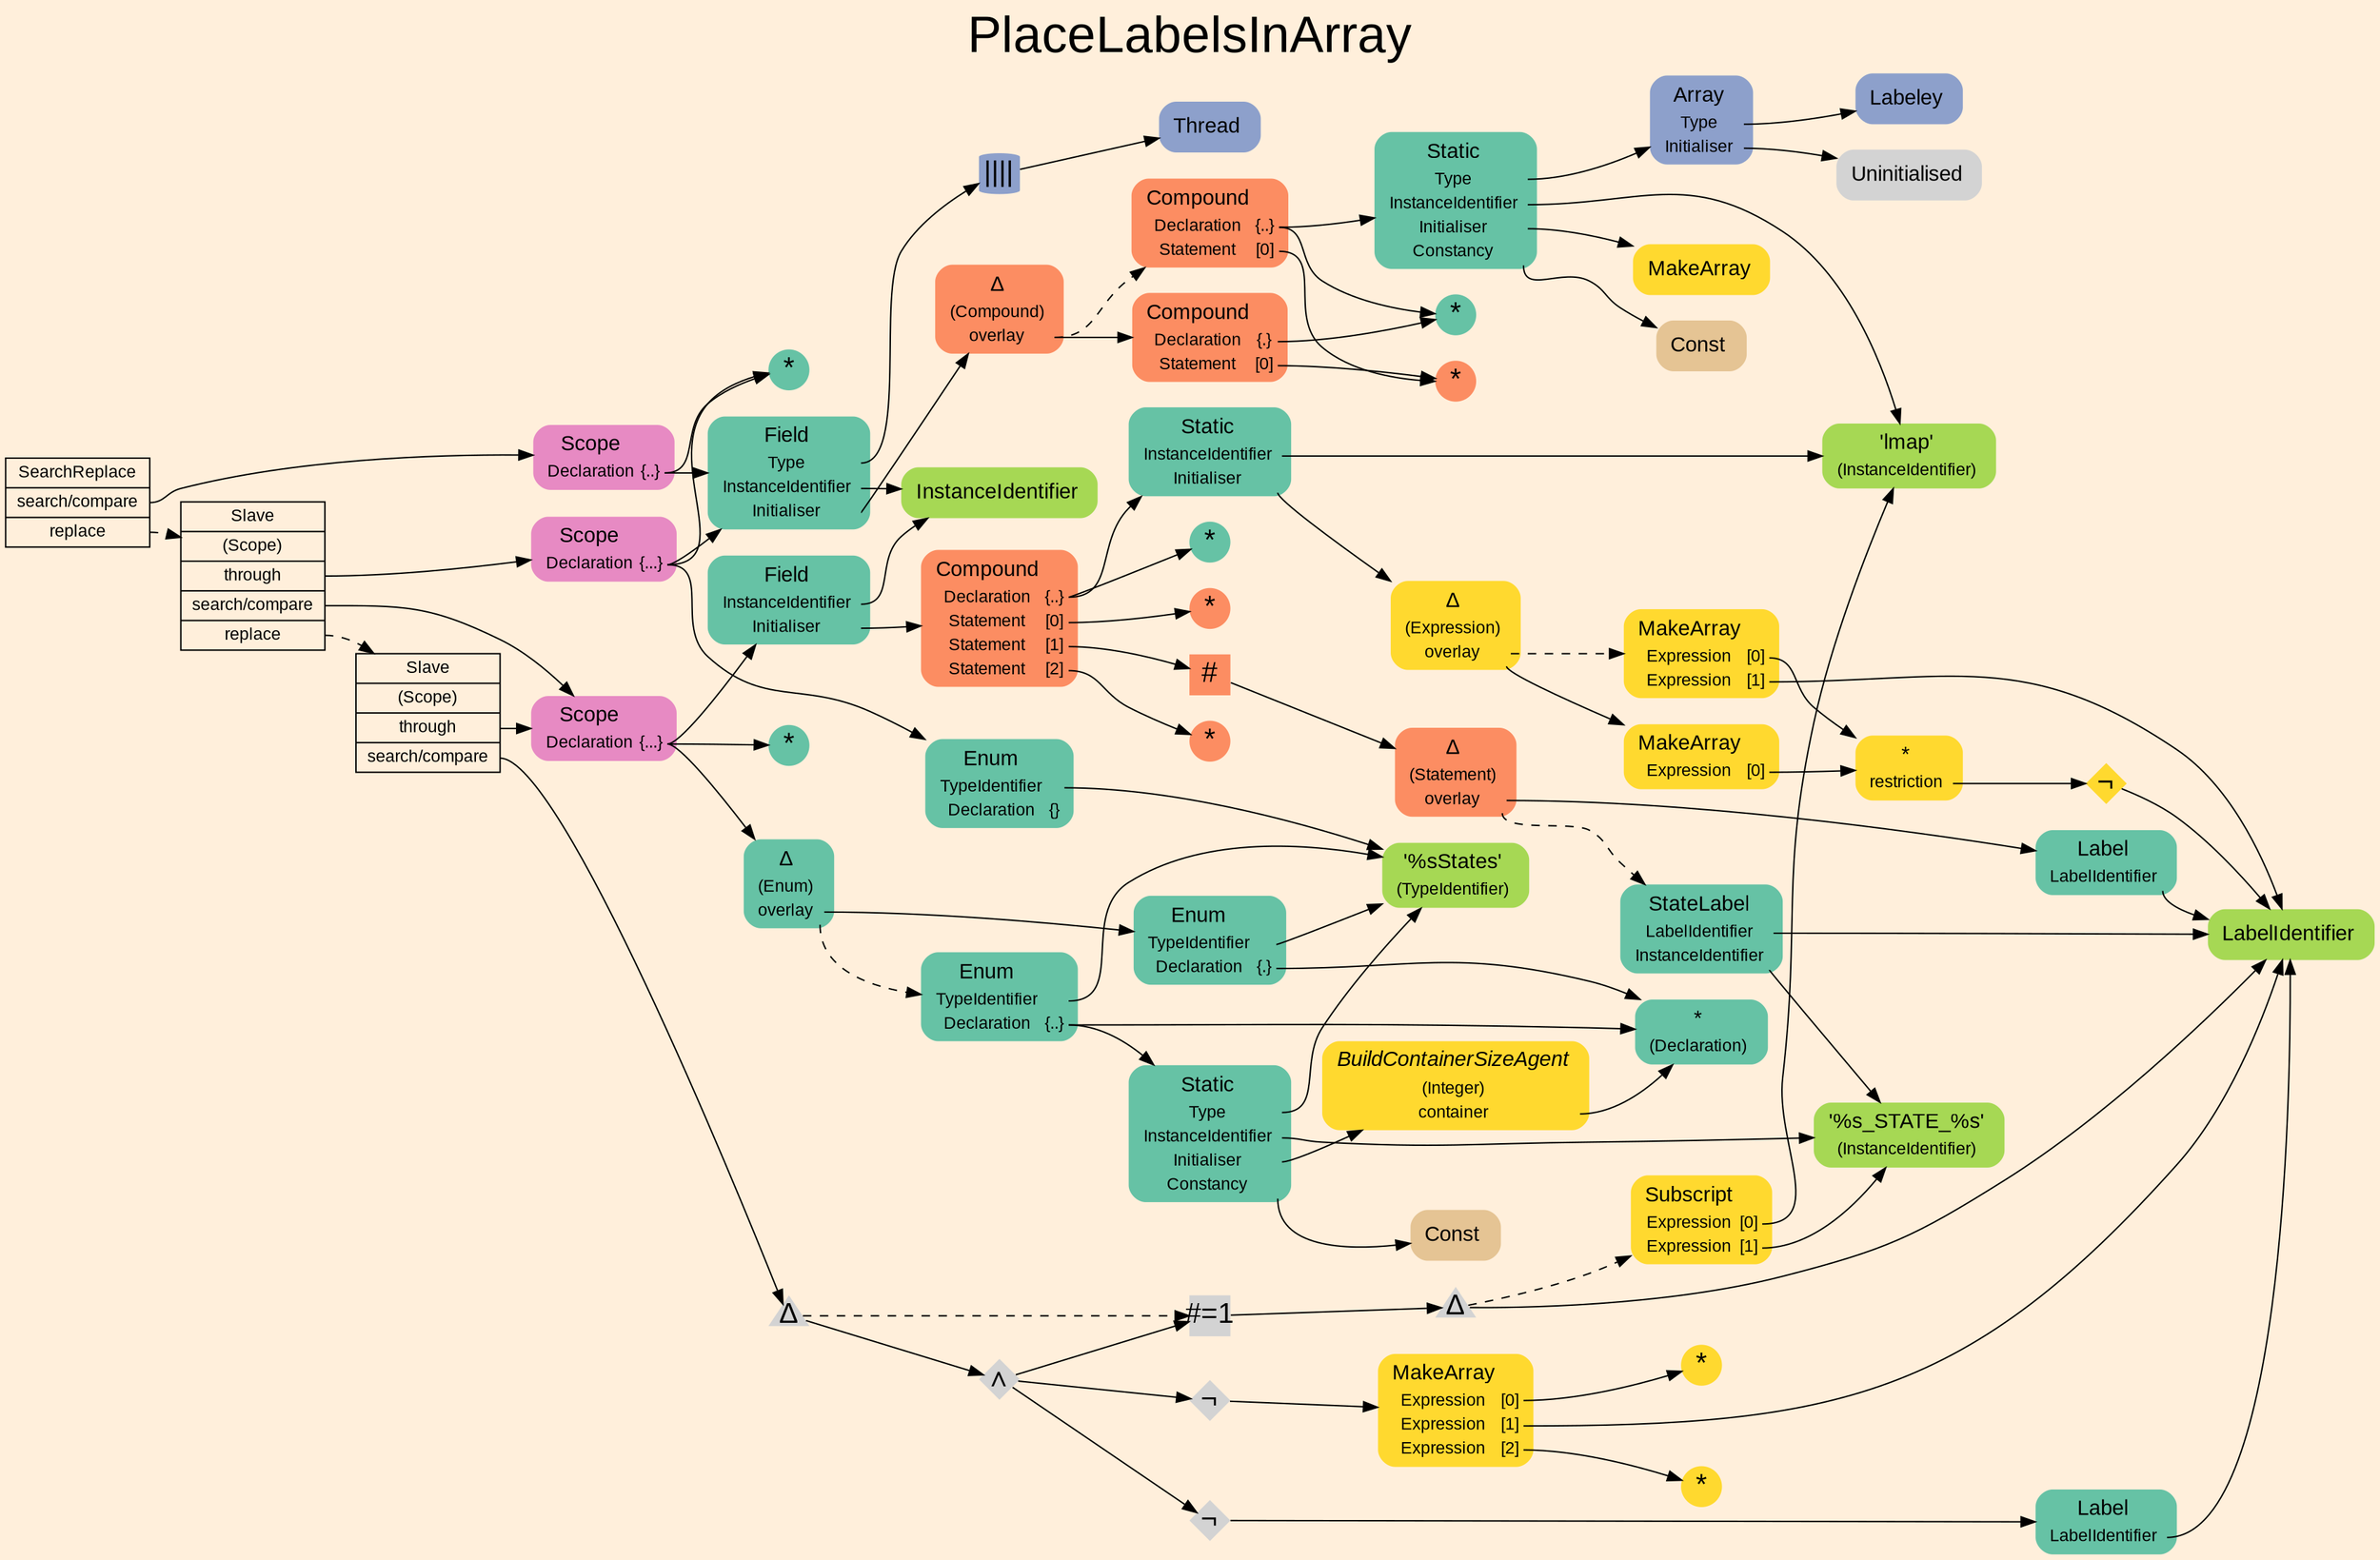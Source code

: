 digraph "PlaceLabelsInArray" {
label = "PlaceLabelsInArray"
labelloc = t
fontsize = "36"
graph [
    rankdir = "LR"
    ranksep = 0.3
    bgcolor = antiquewhite1
    color = black
    fontcolor = black
    fontname = "Arial"
];
node [
    fontname = "Arial"
];
edge [
    fontname = "Arial"
];

// -------------------- transformation figure --------------------
"CR#B-4-58" [
    // -------- block CR#B-4-58 ----------
    shape = "record"
    fillcolor = antiquewhite1
    label = "<fixed> SearchReplace | <port0> search/compare | <port1> replace"
    style = "filled"
    fontsize = "12"
    color = black
    fontcolor = black
];

"#B-2-1128" [
    // -------- block #B-2-1128 ----------
    shape = "plaintext"
    fillcolor = "/set28/4"
    label = <<TABLE BORDER="0" CELLBORDER="0" CELLSPACING="0">
     <TR><TD><FONT POINT-SIZE="15.0">Scope</FONT></TD><TD></TD></TR>
     <TR><TD>Declaration</TD><TD PORT="port0">{..}</TD></TR>
    </TABLE>>
    style = "rounded,filled"
    fontsize = "12"
];

"#B-2-1136" [
    // -------- block #B-2-1136 ----------
    shape = "circle"
    fillcolor = "/set28/1"
    label = <*>
    style = "filled"
    fontsize = "20"
    penwidth = 0.0
    fixedsize = true
    width = 0.4
    height = 0.4
];

"#B-2-1131" [
    // -------- block #B-2-1131 ----------
    shape = "plaintext"
    fillcolor = "/set28/1"
    label = <<TABLE BORDER="0" CELLBORDER="0" CELLSPACING="0">
     <TR><TD><FONT POINT-SIZE="15.0">Field</FONT></TD><TD></TD></TR>
     <TR><TD>Type</TD><TD PORT="port0"></TD></TR>
     <TR><TD>InstanceIdentifier</TD><TD PORT="port1"></TD></TR>
     <TR><TD>Initialiser</TD><TD PORT="port2"></TD></TR>
    </TABLE>>
    style = "rounded,filled"
    fontsize = "12"
];

"#B-2-1130" [
    // -------- block #B-2-1130 ----------
    shape = "cylinder"
    fillcolor = "/set28/3"
    label = <||||>
    style = "filled"
    fontsize = "20"
    penwidth = 0.0
    fixedsize = true
    width = 0.4
    height = 0.4
];

"#B-2-1134" [
    // -------- block #B-2-1134 ----------
    shape = "plaintext"
    fillcolor = "/set28/3"
    label = <<TABLE BORDER="0" CELLBORDER="0" CELLSPACING="0">
     <TR><TD><FONT POINT-SIZE="15.0">Thread</FONT></TD><TD></TD></TR>
    </TABLE>>
    style = "rounded,filled"
    fontsize = "12"
];

"#B-2-1133" [
    // -------- block #B-2-1133 ----------
    shape = "plaintext"
    fillcolor = "/set28/5"
    label = <<TABLE BORDER="0" CELLBORDER="0" CELLSPACING="0">
     <TR><TD><FONT POINT-SIZE="15.0">InstanceIdentifier</FONT></TD><TD></TD></TR>
    </TABLE>>
    style = "rounded,filled"
    fontsize = "12"
];

"#B-2-1202" [
    // -------- block #B-2-1202 ----------
    shape = "plaintext"
    fillcolor = "/set28/2"
    label = <<TABLE BORDER="0" CELLBORDER="0" CELLSPACING="0">
     <TR><TD><FONT POINT-SIZE="15.0">Δ</FONT></TD><TD></TD></TR>
     <TR><TD>(Compound)</TD><TD PORT="port0"></TD></TR>
     <TR><TD>overlay</TD><TD PORT="port1"></TD></TR>
    </TABLE>>
    style = "rounded,filled"
    fontsize = "12"
];

"#B-2-1199" [
    // -------- block #B-2-1199 ----------
    shape = "plaintext"
    fillcolor = "/set28/2"
    label = <<TABLE BORDER="0" CELLBORDER="0" CELLSPACING="0">
     <TR><TD><FONT POINT-SIZE="15.0">Compound</FONT></TD><TD></TD></TR>
     <TR><TD>Declaration</TD><TD PORT="port0">{.}</TD></TR>
     <TR><TD>Statement</TD><TD PORT="port1">[0]</TD></TR>
    </TABLE>>
    style = "rounded,filled"
    fontsize = "12"
];

"#B-2-1205" [
    // -------- block #B-2-1205 ----------
    shape = "circle"
    fillcolor = "/set28/1"
    label = <*>
    style = "filled"
    fontsize = "20"
    penwidth = 0.0
    fixedsize = true
    width = 0.4
    height = 0.4
];

"#B-2-1217" [
    // -------- block #B-2-1217 ----------
    shape = "circle"
    fillcolor = "/set28/2"
    label = <*>
    style = "filled"
    fontsize = "20"
    penwidth = 0.0
    fixedsize = true
    width = 0.4
    height = 0.4
];

"#B-2-1200" [
    // -------- block #B-2-1200 ----------
    shape = "plaintext"
    fillcolor = "/set28/2"
    label = <<TABLE BORDER="0" CELLBORDER="0" CELLSPACING="0">
     <TR><TD><FONT POINT-SIZE="15.0">Compound</FONT></TD><TD></TD></TR>
     <TR><TD>Declaration</TD><TD PORT="port0">{..}</TD></TR>
     <TR><TD>Statement</TD><TD PORT="port1">[0]</TD></TR>
    </TABLE>>
    style = "rounded,filled"
    fontsize = "12"
];

"#B-2-1186" [
    // -------- block #B-2-1186 ----------
    shape = "plaintext"
    fillcolor = "/set28/1"
    label = <<TABLE BORDER="0" CELLBORDER="0" CELLSPACING="0">
     <TR><TD><FONT POINT-SIZE="15.0">Static</FONT></TD><TD></TD></TR>
     <TR><TD>Type</TD><TD PORT="port0"></TD></TR>
     <TR><TD>InstanceIdentifier</TD><TD PORT="port1"></TD></TR>
     <TR><TD>Initialiser</TD><TD PORT="port2"></TD></TR>
     <TR><TD>Constancy</TD><TD PORT="port3"></TD></TR>
    </TABLE>>
    style = "rounded,filled"
    fontsize = "12"
];

"#B-2-1189" [
    // -------- block #B-2-1189 ----------
    shape = "plaintext"
    fillcolor = "/set28/3"
    label = <<TABLE BORDER="0" CELLBORDER="0" CELLSPACING="0">
     <TR><TD><FONT POINT-SIZE="15.0">Array</FONT></TD><TD></TD></TR>
     <TR><TD>Type</TD><TD PORT="port0"></TD></TR>
     <TR><TD>Initialiser</TD><TD PORT="port1"></TD></TR>
    </TABLE>>
    style = "rounded,filled"
    fontsize = "12"
];

"#B-2-1219" [
    // -------- block #B-2-1219 ----------
    shape = "plaintext"
    fillcolor = "/set28/3"
    label = <<TABLE BORDER="0" CELLBORDER="0" CELLSPACING="0">
     <TR><TD><FONT POINT-SIZE="15.0">Labeley</FONT></TD><TD></TD></TR>
    </TABLE>>
    style = "rounded,filled"
    fontsize = "12"
];

"#B-2-1220" [
    // -------- block #B-2-1220 ----------
    shape = "plaintext"
    label = <<TABLE BORDER="0" CELLBORDER="0" CELLSPACING="0">
     <TR><TD><FONT POINT-SIZE="15.0">Uninitialised</FONT></TD><TD></TD></TR>
    </TABLE>>
    style = "rounded,filled"
    fontsize = "12"
];

"#B-2-1188" [
    // -------- block #B-2-1188 ----------
    shape = "plaintext"
    fillcolor = "/set28/5"
    label = <<TABLE BORDER="0" CELLBORDER="0" CELLSPACING="0">
     <TR><TD><FONT POINT-SIZE="15.0">'lmap'</FONT></TD><TD></TD></TR>
     <TR><TD>(InstanceIdentifier)</TD><TD PORT="port0"></TD></TR>
    </TABLE>>
    style = "rounded,filled"
    fontsize = "12"
];

"#B-2-1190" [
    // -------- block #B-2-1190 ----------
    shape = "plaintext"
    fillcolor = "/set28/6"
    label = <<TABLE BORDER="0" CELLBORDER="0" CELLSPACING="0">
     <TR><TD><FONT POINT-SIZE="15.0">MakeArray</FONT></TD><TD></TD></TR>
    </TABLE>>
    style = "rounded,filled"
    fontsize = "12"
];

"#B-2-1218" [
    // -------- block #B-2-1218 ----------
    shape = "plaintext"
    fillcolor = "/set28/7"
    label = <<TABLE BORDER="0" CELLBORDER="0" CELLSPACING="0">
     <TR><TD><FONT POINT-SIZE="15.0">Const</FONT></TD><TD></TD></TR>
    </TABLE>>
    style = "rounded,filled"
    fontsize = "12"
];

"#B-2-1216" [
    // -------- block #B-2-1216 ----------
    shape = "record"
    fillcolor = antiquewhite1
    label = "<fixed> Slave | <port0> (Scope) | <port1> through | <port2> search/compare | <port3> replace"
    style = "filled"
    fontsize = "12"
    color = black
    fontcolor = black
];

"#B-2-1129" [
    // -------- block #B-2-1129 ----------
    shape = "plaintext"
    fillcolor = "/set28/4"
    label = <<TABLE BORDER="0" CELLBORDER="0" CELLSPACING="0">
     <TR><TD><FONT POINT-SIZE="15.0">Scope</FONT></TD><TD></TD></TR>
     <TR><TD>Declaration</TD><TD PORT="port0">{...}</TD></TR>
    </TABLE>>
    style = "rounded,filled"
    fontsize = "12"
];

"#B-2-1139" [
    // -------- block #B-2-1139 ----------
    shape = "plaintext"
    fillcolor = "/set28/1"
    label = <<TABLE BORDER="0" CELLBORDER="0" CELLSPACING="0">
     <TR><TD><FONT POINT-SIZE="15.0">Enum</FONT></TD><TD></TD></TR>
     <TR><TD>TypeIdentifier</TD><TD PORT="port0"></TD></TR>
     <TR><TD>Declaration</TD><TD PORT="port1">{}</TD></TR>
    </TABLE>>
    style = "rounded,filled"
    fontsize = "12"
];

"#B-2-1140" [
    // -------- block #B-2-1140 ----------
    shape = "plaintext"
    fillcolor = "/set28/5"
    label = <<TABLE BORDER="0" CELLBORDER="0" CELLSPACING="0">
     <TR><TD><FONT POINT-SIZE="15.0">'%sStates'</FONT></TD><TD></TD></TR>
     <TR><TD>(TypeIdentifier)</TD><TD PORT="port0"></TD></TR>
    </TABLE>>
    style = "rounded,filled"
    fontsize = "12"
];

"#B-2-1184" [
    // -------- block #B-2-1184 ----------
    shape = "plaintext"
    fillcolor = "/set28/4"
    label = <<TABLE BORDER="0" CELLBORDER="0" CELLSPACING="0">
     <TR><TD><FONT POINT-SIZE="15.0">Scope</FONT></TD><TD></TD></TR>
     <TR><TD>Declaration</TD><TD PORT="port0">{...}</TD></TR>
    </TABLE>>
    style = "rounded,filled"
    fontsize = "12"
];

"#B-2-1146" [
    // -------- block #B-2-1146 ----------
    shape = "circle"
    fillcolor = "/set28/1"
    label = <*>
    style = "filled"
    fontsize = "20"
    penwidth = 0.0
    fixedsize = true
    width = 0.4
    height = 0.4
];

"#B-2-1155" [
    // -------- block #B-2-1155 ----------
    shape = "plaintext"
    fillcolor = "/set28/1"
    label = <<TABLE BORDER="0" CELLBORDER="0" CELLSPACING="0">
     <TR><TD><FONT POINT-SIZE="15.0">Δ</FONT></TD><TD></TD></TR>
     <TR><TD>(Enum)</TD><TD PORT="port0"></TD></TR>
     <TR><TD>overlay</TD><TD PORT="port1"></TD></TR>
    </TABLE>>
    style = "rounded,filled"
    fontsize = "12"
];

"#B-2-1156" [
    // -------- block #B-2-1156 ----------
    shape = "plaintext"
    fillcolor = "/set28/1"
    label = <<TABLE BORDER="0" CELLBORDER="0" CELLSPACING="0">
     <TR><TD><FONT POINT-SIZE="15.0">Enum</FONT></TD><TD></TD></TR>
     <TR><TD>TypeIdentifier</TD><TD PORT="port0"></TD></TR>
     <TR><TD>Declaration</TD><TD PORT="port1">{.}</TD></TR>
    </TABLE>>
    style = "rounded,filled"
    fontsize = "12"
];

"#B-2-1144" [
    // -------- block #B-2-1144 ----------
    shape = "plaintext"
    fillcolor = "/set28/1"
    label = <<TABLE BORDER="0" CELLBORDER="0" CELLSPACING="0">
     <TR><TD><FONT POINT-SIZE="15.0">*</FONT></TD><TD></TD></TR>
     <TR><TD>(Declaration)</TD><TD PORT="port0"></TD></TR>
    </TABLE>>
    style = "rounded,filled"
    fontsize = "12"
];

"#B-2-1157" [
    // -------- block #B-2-1157 ----------
    shape = "plaintext"
    fillcolor = "/set28/1"
    label = <<TABLE BORDER="0" CELLBORDER="0" CELLSPACING="0">
     <TR><TD><FONT POINT-SIZE="15.0">Enum</FONT></TD><TD></TD></TR>
     <TR><TD>TypeIdentifier</TD><TD PORT="port0"></TD></TR>
     <TR><TD>Declaration</TD><TD PORT="port1">{..}</TD></TR>
    </TABLE>>
    style = "rounded,filled"
    fontsize = "12"
];

"#B-2-1159" [
    // -------- block #B-2-1159 ----------
    shape = "plaintext"
    fillcolor = "/set28/1"
    label = <<TABLE BORDER="0" CELLBORDER="0" CELLSPACING="0">
     <TR><TD><FONT POINT-SIZE="15.0">Static</FONT></TD><TD></TD></TR>
     <TR><TD>Type</TD><TD PORT="port0"></TD></TR>
     <TR><TD>InstanceIdentifier</TD><TD PORT="port1"></TD></TR>
     <TR><TD>Initialiser</TD><TD PORT="port2"></TD></TR>
     <TR><TD>Constancy</TD><TD PORT="port3"></TD></TR>
    </TABLE>>
    style = "rounded,filled"
    fontsize = "12"
];

"#B-2-1160" [
    // -------- block #B-2-1160 ----------
    shape = "plaintext"
    fillcolor = "/set28/5"
    label = <<TABLE BORDER="0" CELLBORDER="0" CELLSPACING="0">
     <TR><TD><FONT POINT-SIZE="15.0">'%s_STATE_%s'</FONT></TD><TD></TD></TR>
     <TR><TD>(InstanceIdentifier)</TD><TD PORT="port0"></TD></TR>
    </TABLE>>
    style = "rounded,filled"
    fontsize = "12"
];

"#B-2-1163" [
    // -------- block #B-2-1163 ----------
    shape = "plaintext"
    fillcolor = "/set28/6"
    label = <<TABLE BORDER="0" CELLBORDER="0" CELLSPACING="0">
     <TR><TD><FONT POINT-SIZE="15.0"><I>BuildContainerSizeAgent</I></FONT></TD><TD></TD></TR>
     <TR><TD>(Integer)</TD><TD PORT="port0"></TD></TR>
     <TR><TD>container</TD><TD PORT="port1"></TD></TR>
    </TABLE>>
    style = "rounded,filled"
    fontsize = "12"
];

"#B-2-1215" [
    // -------- block #B-2-1215 ----------
    shape = "plaintext"
    fillcolor = "/set28/7"
    label = <<TABLE BORDER="0" CELLBORDER="0" CELLSPACING="0">
     <TR><TD><FONT POINT-SIZE="15.0">Const</FONT></TD><TD></TD></TR>
    </TABLE>>
    style = "rounded,filled"
    fontsize = "12"
];

"#B-2-1185" [
    // -------- block #B-2-1185 ----------
    shape = "plaintext"
    fillcolor = "/set28/1"
    label = <<TABLE BORDER="0" CELLBORDER="0" CELLSPACING="0">
     <TR><TD><FONT POINT-SIZE="15.0">Field</FONT></TD><TD></TD></TR>
     <TR><TD>InstanceIdentifier</TD><TD PORT="port0"></TD></TR>
     <TR><TD>Initialiser</TD><TD PORT="port1"></TD></TR>
    </TABLE>>
    style = "rounded,filled"
    fontsize = "12"
];

"#B-2-1201" [
    // -------- block #B-2-1201 ----------
    shape = "plaintext"
    fillcolor = "/set28/2"
    label = <<TABLE BORDER="0" CELLBORDER="0" CELLSPACING="0">
     <TR><TD><FONT POINT-SIZE="15.0">Compound</FONT></TD><TD></TD></TR>
     <TR><TD>Declaration</TD><TD PORT="port0">{..}</TD></TR>
     <TR><TD>Statement</TD><TD PORT="port1">[0]</TD></TR>
     <TR><TD>Statement</TD><TD PORT="port2">[1]</TD></TR>
     <TR><TD>Statement</TD><TD PORT="port3">[2]</TD></TR>
    </TABLE>>
    style = "rounded,filled"
    fontsize = "12"
];

"#B-2-1209" [
    // -------- block #B-2-1209 ----------
    shape = "circle"
    fillcolor = "/set28/1"
    label = <*>
    style = "filled"
    fontsize = "20"
    penwidth = 0.0
    fixedsize = true
    width = 0.4
    height = 0.4
];

"#B-2-1187" [
    // -------- block #B-2-1187 ----------
    shape = "plaintext"
    fillcolor = "/set28/1"
    label = <<TABLE BORDER="0" CELLBORDER="0" CELLSPACING="0">
     <TR><TD><FONT POINT-SIZE="15.0">Static</FONT></TD><TD></TD></TR>
     <TR><TD>InstanceIdentifier</TD><TD PORT="port0"></TD></TR>
     <TR><TD>Initialiser</TD><TD PORT="port1"></TD></TR>
    </TABLE>>
    style = "rounded,filled"
    fontsize = "12"
];

"#B-2-1194" [
    // -------- block #B-2-1194 ----------
    shape = "plaintext"
    fillcolor = "/set28/6"
    label = <<TABLE BORDER="0" CELLBORDER="0" CELLSPACING="0">
     <TR><TD><FONT POINT-SIZE="15.0">Δ</FONT></TD><TD></TD></TR>
     <TR><TD>(Expression)</TD><TD PORT="port0"></TD></TR>
     <TR><TD>overlay</TD><TD PORT="port1"></TD></TR>
    </TABLE>>
    style = "rounded,filled"
    fontsize = "12"
];

"#B-2-1191" [
    // -------- block #B-2-1191 ----------
    shape = "plaintext"
    fillcolor = "/set28/6"
    label = <<TABLE BORDER="0" CELLBORDER="0" CELLSPACING="0">
     <TR><TD><FONT POINT-SIZE="15.0">MakeArray</FONT></TD><TD></TD></TR>
     <TR><TD>Expression</TD><TD PORT="port0">[0]</TD></TR>
    </TABLE>>
    style = "rounded,filled"
    fontsize = "12"
];

"#B-2-1196" [
    // -------- block #B-2-1196 ----------
    shape = "plaintext"
    fillcolor = "/set28/6"
    label = <<TABLE BORDER="0" CELLBORDER="0" CELLSPACING="0">
     <TR><TD><FONT POINT-SIZE="15.0">*</FONT></TD><TD></TD></TR>
     <TR><TD>restriction</TD><TD PORT="port0"></TD></TR>
    </TABLE>>
    style = "rounded,filled"
    fontsize = "12"
];

"#B-2-1197" [
    // -------- block #B-2-1197 ----------
    shape = "diamond"
    fillcolor = "/set28/6"
    label = <¬>
    style = "filled"
    fontsize = "20"
    penwidth = 0.0
    fixedsize = true
    width = 0.4
    height = 0.4
];

"#B-2-1164" [
    // -------- block #B-2-1164 ----------
    shape = "plaintext"
    fillcolor = "/set28/5"
    label = <<TABLE BORDER="0" CELLBORDER="0" CELLSPACING="0">
     <TR><TD><FONT POINT-SIZE="15.0">LabelIdentifier</FONT></TD><TD></TD></TR>
    </TABLE>>
    style = "rounded,filled"
    fontsize = "12"
];

"#B-2-1192" [
    // -------- block #B-2-1192 ----------
    shape = "plaintext"
    fillcolor = "/set28/6"
    label = <<TABLE BORDER="0" CELLBORDER="0" CELLSPACING="0">
     <TR><TD><FONT POINT-SIZE="15.0">MakeArray</FONT></TD><TD></TD></TR>
     <TR><TD>Expression</TD><TD PORT="port0">[0]</TD></TR>
     <TR><TD>Expression</TD><TD PORT="port1">[1]</TD></TR>
    </TABLE>>
    style = "rounded,filled"
    fontsize = "12"
];

"#B-2-1211" [
    // -------- block #B-2-1211 ----------
    shape = "circle"
    fillcolor = "/set28/2"
    label = <*>
    style = "filled"
    fontsize = "20"
    penwidth = 0.0
    fixedsize = true
    width = 0.4
    height = 0.4
];

"#B-2-1195" [
    // -------- block #B-2-1195 ----------
    shape = "square"
    fillcolor = "/set28/2"
    label = <#>
    style = "filled"
    fontsize = "20"
    penwidth = 0.0
    fixedsize = true
    width = 0.4
    height = 0.4
];

"#B-2-1203" [
    // -------- block #B-2-1203 ----------
    shape = "plaintext"
    fillcolor = "/set28/2"
    label = <<TABLE BORDER="0" CELLBORDER="0" CELLSPACING="0">
     <TR><TD><FONT POINT-SIZE="15.0">Δ</FONT></TD><TD></TD></TR>
     <TR><TD>(Statement)</TD><TD PORT="port0"></TD></TR>
     <TR><TD>overlay</TD><TD PORT="port1"></TD></TR>
    </TABLE>>
    style = "rounded,filled"
    fontsize = "12"
];

"#B-2-1177" [
    // -------- block #B-2-1177 ----------
    shape = "plaintext"
    fillcolor = "/set28/1"
    label = <<TABLE BORDER="0" CELLBORDER="0" CELLSPACING="0">
     <TR><TD><FONT POINT-SIZE="15.0">Label</FONT></TD><TD></TD></TR>
     <TR><TD>LabelIdentifier</TD><TD PORT="port0"></TD></TR>
    </TABLE>>
    style = "rounded,filled"
    fontsize = "12"
];

"#B-2-1204" [
    // -------- block #B-2-1204 ----------
    shape = "plaintext"
    fillcolor = "/set28/1"
    label = <<TABLE BORDER="0" CELLBORDER="0" CELLSPACING="0">
     <TR><TD><FONT POINT-SIZE="15.0">StateLabel</FONT></TD><TD></TD></TR>
     <TR><TD>LabelIdentifier</TD><TD PORT="port0"></TD></TR>
     <TR><TD>InstanceIdentifier</TD><TD PORT="port1"></TD></TR>
    </TABLE>>
    style = "rounded,filled"
    fontsize = "12"
];

"#B-2-1210" [
    // -------- block #B-2-1210 ----------
    shape = "circle"
    fillcolor = "/set28/2"
    label = <*>
    style = "filled"
    fontsize = "20"
    penwidth = 0.0
    fixedsize = true
    width = 0.4
    height = 0.4
];

"#B-2-1208" [
    // -------- block #B-2-1208 ----------
    shape = "record"
    fillcolor = antiquewhite1
    label = "<fixed> Slave | <port0> (Scope) | <port1> through | <port2> search/compare"
    style = "filled"
    fontsize = "12"
    color = black
    fontcolor = black
];

"#B-2-1172" [
    // -------- block #B-2-1172 ----------
    shape = "triangle"
    label = <Δ>
    style = "filled"
    fontsize = "20"
    penwidth = 0.0
    fixedsize = true
    width = 0.4
    height = 0.4
];

"#B-2-1167" [
    // -------- block #B-2-1167 ----------
    shape = "diamond"
    label = <∧>
    style = "filled"
    fontsize = "20"
    penwidth = 0.0
    fixedsize = true
    width = 0.4
    height = 0.4
];

"#B-2-1170" [
    // -------- block #B-2-1170 ----------
    shape = "square"
    label = <#=1>
    style = "filled"
    fontsize = "20"
    penwidth = 0.0
    fixedsize = true
    width = 0.4
    height = 0.4
];

"#B-2-1171" [
    // -------- block #B-2-1171 ----------
    shape = "triangle"
    label = <Δ>
    style = "filled"
    fontsize = "20"
    penwidth = 0.0
    fixedsize = true
    width = 0.4
    height = 0.4
];

"#B-2-1198" [
    // -------- block #B-2-1198 ----------
    shape = "plaintext"
    fillcolor = "/set28/6"
    label = <<TABLE BORDER="0" CELLBORDER="0" CELLSPACING="0">
     <TR><TD><FONT POINT-SIZE="15.0">Subscript</FONT></TD><TD></TD></TR>
     <TR><TD>Expression</TD><TD PORT="port0">[0]</TD></TR>
     <TR><TD>Expression</TD><TD PORT="port1">[1]</TD></TR>
    </TABLE>>
    style = "rounded,filled"
    fontsize = "12"
];

"#B-2-1168" [
    // -------- block #B-2-1168 ----------
    shape = "diamond"
    label = <¬>
    style = "filled"
    fontsize = "20"
    penwidth = 0.0
    fixedsize = true
    width = 0.4
    height = 0.4
];

"#B-2-1193" [
    // -------- block #B-2-1193 ----------
    shape = "plaintext"
    fillcolor = "/set28/6"
    label = <<TABLE BORDER="0" CELLBORDER="0" CELLSPACING="0">
     <TR><TD><FONT POINT-SIZE="15.0">MakeArray</FONT></TD><TD></TD></TR>
     <TR><TD>Expression</TD><TD PORT="port0">[0]</TD></TR>
     <TR><TD>Expression</TD><TD PORT="port1">[1]</TD></TR>
     <TR><TD>Expression</TD><TD PORT="port2">[2]</TD></TR>
    </TABLE>>
    style = "rounded,filled"
    fontsize = "12"
];

"#B-2-1207" [
    // -------- block #B-2-1207 ----------
    shape = "circle"
    fillcolor = "/set28/6"
    label = <*>
    style = "filled"
    fontsize = "20"
    penwidth = 0.0
    fixedsize = true
    width = 0.4
    height = 0.4
];

"#B-2-1206" [
    // -------- block #B-2-1206 ----------
    shape = "circle"
    fillcolor = "/set28/6"
    label = <*>
    style = "filled"
    fontsize = "20"
    penwidth = 0.0
    fixedsize = true
    width = 0.4
    height = 0.4
];

"#B-2-1169" [
    // -------- block #B-2-1169 ----------
    shape = "diamond"
    label = <¬>
    style = "filled"
    fontsize = "20"
    penwidth = 0.0
    fixedsize = true
    width = 0.4
    height = 0.4
];

"#B-2-1174" [
    // -------- block #B-2-1174 ----------
    shape = "plaintext"
    fillcolor = "/set28/1"
    label = <<TABLE BORDER="0" CELLBORDER="0" CELLSPACING="0">
     <TR><TD><FONT POINT-SIZE="15.0">Label</FONT></TD><TD></TD></TR>
     <TR><TD>LabelIdentifier</TD><TD PORT="port0"></TD></TR>
    </TABLE>>
    style = "rounded,filled"
    fontsize = "12"
];

"CR#B-4-58":port0 -> "#B-2-1128" [
    color = black
    fontcolor = black
];

"CR#B-4-58":port1 -> "#B-2-1216" [
    style="dashed"
    color = black
    fontcolor = black
];

"#B-2-1128":port0 -> "#B-2-1136" [
    color = black
    fontcolor = black
];

"#B-2-1128":port0 -> "#B-2-1131" [
    color = black
    fontcolor = black
];

"#B-2-1131":port0 -> "#B-2-1130" [
    color = black
    fontcolor = black
];

"#B-2-1131":port1 -> "#B-2-1133" [
    color = black
    fontcolor = black
];

"#B-2-1131":port2 -> "#B-2-1202" [
    color = black
    fontcolor = black
];

"#B-2-1130" -> "#B-2-1134" [
    color = black
    fontcolor = black
];

"#B-2-1202":port1 -> "#B-2-1199" [
    color = black
    fontcolor = black
];

"#B-2-1202":port1 -> "#B-2-1200" [
    style="dashed"
    color = black
    fontcolor = black
];

"#B-2-1199":port0 -> "#B-2-1205" [
    color = black
    fontcolor = black
];

"#B-2-1199":port1 -> "#B-2-1217" [
    color = black
    fontcolor = black
];

"#B-2-1200":port0 -> "#B-2-1205" [
    color = black
    fontcolor = black
];

"#B-2-1200":port0 -> "#B-2-1186" [
    color = black
    fontcolor = black
];

"#B-2-1200":port1 -> "#B-2-1217" [
    color = black
    fontcolor = black
];

"#B-2-1186":port0 -> "#B-2-1189" [
    color = black
    fontcolor = black
];

"#B-2-1186":port1 -> "#B-2-1188" [
    color = black
    fontcolor = black
];

"#B-2-1186":port2 -> "#B-2-1190" [
    color = black
    fontcolor = black
];

"#B-2-1186":port3 -> "#B-2-1218" [
    color = black
    fontcolor = black
];

"#B-2-1189":port0 -> "#B-2-1219" [
    color = black
    fontcolor = black
];

"#B-2-1189":port1 -> "#B-2-1220" [
    color = black
    fontcolor = black
];

"#B-2-1216":port1 -> "#B-2-1129" [
    color = black
    fontcolor = black
];

"#B-2-1216":port2 -> "#B-2-1184" [
    color = black
    fontcolor = black
];

"#B-2-1216":port3 -> "#B-2-1208" [
    style="dashed"
    color = black
    fontcolor = black
];

"#B-2-1129":port0 -> "#B-2-1136" [
    color = black
    fontcolor = black
];

"#B-2-1129":port0 -> "#B-2-1131" [
    color = black
    fontcolor = black
];

"#B-2-1129":port0 -> "#B-2-1139" [
    color = black
    fontcolor = black
];

"#B-2-1139":port0 -> "#B-2-1140" [
    color = black
    fontcolor = black
];

"#B-2-1184":port0 -> "#B-2-1146" [
    color = black
    fontcolor = black
];

"#B-2-1184":port0 -> "#B-2-1155" [
    color = black
    fontcolor = black
];

"#B-2-1184":port0 -> "#B-2-1185" [
    color = black
    fontcolor = black
];

"#B-2-1155":port1 -> "#B-2-1156" [
    color = black
    fontcolor = black
];

"#B-2-1155":port1 -> "#B-2-1157" [
    style="dashed"
    color = black
    fontcolor = black
];

"#B-2-1156":port0 -> "#B-2-1140" [
    color = black
    fontcolor = black
];

"#B-2-1156":port1 -> "#B-2-1144" [
    color = black
    fontcolor = black
];

"#B-2-1157":port0 -> "#B-2-1140" [
    color = black
    fontcolor = black
];

"#B-2-1157":port1 -> "#B-2-1144" [
    color = black
    fontcolor = black
];

"#B-2-1157":port1 -> "#B-2-1159" [
    color = black
    fontcolor = black
];

"#B-2-1159":port0 -> "#B-2-1140" [
    color = black
    fontcolor = black
];

"#B-2-1159":port1 -> "#B-2-1160" [
    color = black
    fontcolor = black
];

"#B-2-1159":port2 -> "#B-2-1163" [
    color = black
    fontcolor = black
];

"#B-2-1159":port3 -> "#B-2-1215" [
    color = black
    fontcolor = black
];

"#B-2-1163":port1 -> "#B-2-1144" [
    color = black
    fontcolor = black
];

"#B-2-1185":port0 -> "#B-2-1133" [
    color = black
    fontcolor = black
];

"#B-2-1185":port1 -> "#B-2-1201" [
    color = black
    fontcolor = black
];

"#B-2-1201":port0 -> "#B-2-1209" [
    color = black
    fontcolor = black
];

"#B-2-1201":port0 -> "#B-2-1187" [
    color = black
    fontcolor = black
];

"#B-2-1201":port1 -> "#B-2-1211" [
    color = black
    fontcolor = black
];

"#B-2-1201":port2 -> "#B-2-1195" [
    color = black
    fontcolor = black
];

"#B-2-1201":port3 -> "#B-2-1210" [
    color = black
    fontcolor = black
];

"#B-2-1187":port0 -> "#B-2-1188" [
    color = black
    fontcolor = black
];

"#B-2-1187":port1 -> "#B-2-1194" [
    color = black
    fontcolor = black
];

"#B-2-1194":port1 -> "#B-2-1191" [
    color = black
    fontcolor = black
];

"#B-2-1194":port1 -> "#B-2-1192" [
    style="dashed"
    color = black
    fontcolor = black
];

"#B-2-1191":port0 -> "#B-2-1196" [
    color = black
    fontcolor = black
];

"#B-2-1196":port0 -> "#B-2-1197" [
    color = black
    fontcolor = black
];

"#B-2-1197" -> "#B-2-1164" [
    color = black
    fontcolor = black
];

"#B-2-1192":port0 -> "#B-2-1196" [
    color = black
    fontcolor = black
];

"#B-2-1192":port1 -> "#B-2-1164" [
    color = black
    fontcolor = black
];

"#B-2-1195" -> "#B-2-1203" [
    color = black
    fontcolor = black
];

"#B-2-1203":port1 -> "#B-2-1177" [
    color = black
    fontcolor = black
];

"#B-2-1203":port1 -> "#B-2-1204" [
    style="dashed"
    color = black
    fontcolor = black
];

"#B-2-1177":port0 -> "#B-2-1164" [
    color = black
    fontcolor = black
];

"#B-2-1204":port0 -> "#B-2-1164" [
    color = black
    fontcolor = black
];

"#B-2-1204":port1 -> "#B-2-1160" [
    color = black
    fontcolor = black
];

"#B-2-1208":port1 -> "#B-2-1184" [
    color = black
    fontcolor = black
];

"#B-2-1208":port2 -> "#B-2-1172" [
    color = black
    fontcolor = black
];

"#B-2-1172" -> "#B-2-1167" [
    color = black
    fontcolor = black
];

"#B-2-1172" -> "#B-2-1170" [
    style="dashed"
    color = black
    fontcolor = black
];

"#B-2-1167" -> "#B-2-1170" [
    color = black
    fontcolor = black
];

"#B-2-1167" -> "#B-2-1168" [
    color = black
    fontcolor = black
];

"#B-2-1167" -> "#B-2-1169" [
    color = black
    fontcolor = black
];

"#B-2-1170" -> "#B-2-1171" [
    color = black
    fontcolor = black
];

"#B-2-1171" -> "#B-2-1164" [
    color = black
    fontcolor = black
];

"#B-2-1171" -> "#B-2-1198" [
    style="dashed"
    color = black
    fontcolor = black
];

"#B-2-1198":port0 -> "#B-2-1188" [
    color = black
    fontcolor = black
];

"#B-2-1198":port1 -> "#B-2-1160" [
    color = black
    fontcolor = black
];

"#B-2-1168" -> "#B-2-1193" [
    color = black
    fontcolor = black
];

"#B-2-1193":port0 -> "#B-2-1207" [
    color = black
    fontcolor = black
];

"#B-2-1193":port1 -> "#B-2-1164" [
    color = black
    fontcolor = black
];

"#B-2-1193":port2 -> "#B-2-1206" [
    color = black
    fontcolor = black
];

"#B-2-1169" -> "#B-2-1174" [
    color = black
    fontcolor = black
];

"#B-2-1174":port0 -> "#B-2-1164" [
    color = black
    fontcolor = black
];


}
